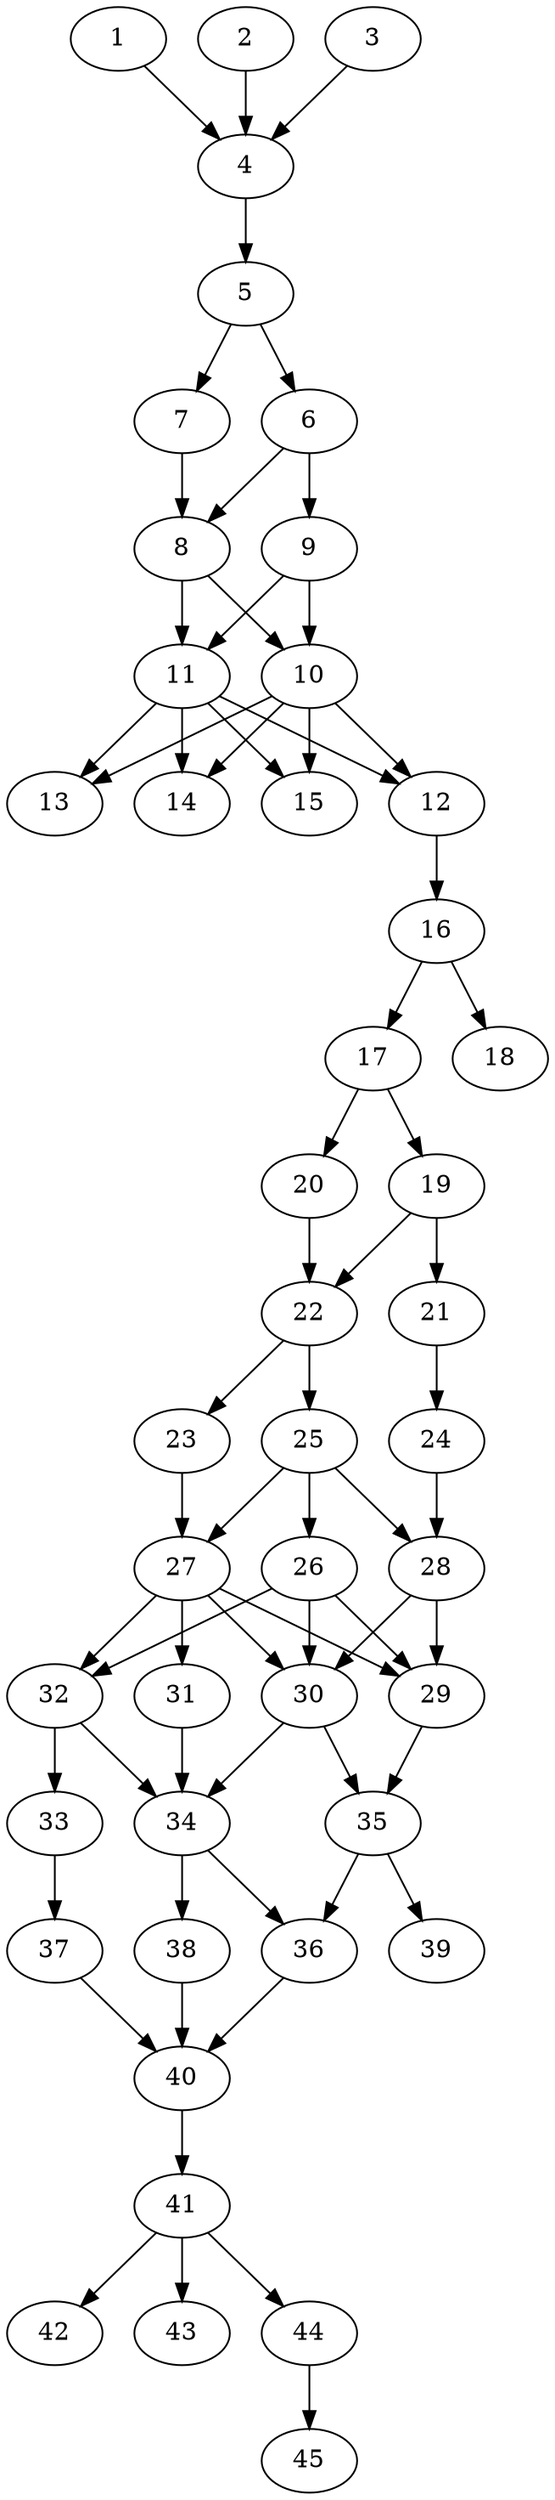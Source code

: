 // DAG automatically generated by daggen at Thu Oct  3 14:07:24 2019
// ./daggen --dot -n 45 --ccr 0.5 --fat 0.3 --regular 0.5 --density 0.7 --mindata 5242880 --maxdata 52428800 
digraph G {
  1 [size="47071232", alpha="0.01", expect_size="23535616"] 
  1 -> 4 [size ="23535616"]
  2 [size="65257472", alpha="0.11", expect_size="32628736"] 
  2 -> 4 [size ="32628736"]
  3 [size="22394880", alpha="0.19", expect_size="11197440"] 
  3 -> 4 [size ="11197440"]
  4 [size="10715136", alpha="0.14", expect_size="5357568"] 
  4 -> 5 [size ="5357568"]
  5 [size="14485504", alpha="0.18", expect_size="7242752"] 
  5 -> 6 [size ="7242752"]
  5 -> 7 [size ="7242752"]
  6 [size="36798464", alpha="0.15", expect_size="18399232"] 
  6 -> 8 [size ="18399232"]
  6 -> 9 [size ="18399232"]
  7 [size="38219776", alpha="0.01", expect_size="19109888"] 
  7 -> 8 [size ="19109888"]
  8 [size="68929536", alpha="0.12", expect_size="34464768"] 
  8 -> 10 [size ="34464768"]
  8 -> 11 [size ="34464768"]
  9 [size="61503488", alpha="0.12", expect_size="30751744"] 
  9 -> 10 [size ="30751744"]
  9 -> 11 [size ="30751744"]
  10 [size="68130816", alpha="0.06", expect_size="34065408"] 
  10 -> 12 [size ="34065408"]
  10 -> 13 [size ="34065408"]
  10 -> 14 [size ="34065408"]
  10 -> 15 [size ="34065408"]
  11 [size="81743872", alpha="0.16", expect_size="40871936"] 
  11 -> 12 [size ="40871936"]
  11 -> 13 [size ="40871936"]
  11 -> 14 [size ="40871936"]
  11 -> 15 [size ="40871936"]
  12 [size="84307968", alpha="0.18", expect_size="42153984"] 
  12 -> 16 [size ="42153984"]
  13 [size="41981952", alpha="0.15", expect_size="20990976"] 
  14 [size="36030464", alpha="0.11", expect_size="18015232"] 
  15 [size="102258688", alpha="0.07", expect_size="51129344"] 
  16 [size="90484736", alpha="0.07", expect_size="45242368"] 
  16 -> 17 [size ="45242368"]
  16 -> 18 [size ="45242368"]
  17 [size="65556480", alpha="0.17", expect_size="32778240"] 
  17 -> 19 [size ="32778240"]
  17 -> 20 [size ="32778240"]
  18 [size="71315456", alpha="0.02", expect_size="35657728"] 
  19 [size="35139584", alpha="0.17", expect_size="17569792"] 
  19 -> 21 [size ="17569792"]
  19 -> 22 [size ="17569792"]
  20 [size="92219392", alpha="0.14", expect_size="46109696"] 
  20 -> 22 [size ="46109696"]
  21 [size="27932672", alpha="0.18", expect_size="13966336"] 
  21 -> 24 [size ="13966336"]
  22 [size="103245824", alpha="0.14", expect_size="51622912"] 
  22 -> 23 [size ="51622912"]
  22 -> 25 [size ="51622912"]
  23 [size="93071360", alpha="0.13", expect_size="46535680"] 
  23 -> 27 [size ="46535680"]
  24 [size="70486016", alpha="0.11", expect_size="35243008"] 
  24 -> 28 [size ="35243008"]
  25 [size="26044416", alpha="0.11", expect_size="13022208"] 
  25 -> 26 [size ="13022208"]
  25 -> 27 [size ="13022208"]
  25 -> 28 [size ="13022208"]
  26 [size="57464832", alpha="0.15", expect_size="28732416"] 
  26 -> 29 [size ="28732416"]
  26 -> 30 [size ="28732416"]
  26 -> 32 [size ="28732416"]
  27 [size="91287552", alpha="0.06", expect_size="45643776"] 
  27 -> 29 [size ="45643776"]
  27 -> 30 [size ="45643776"]
  27 -> 31 [size ="45643776"]
  27 -> 32 [size ="45643776"]
  28 [size="79468544", alpha="0.09", expect_size="39734272"] 
  28 -> 29 [size ="39734272"]
  28 -> 30 [size ="39734272"]
  29 [size="87005184", alpha="0.03", expect_size="43502592"] 
  29 -> 35 [size ="43502592"]
  30 [size="74692608", alpha="0.10", expect_size="37346304"] 
  30 -> 34 [size ="37346304"]
  30 -> 35 [size ="37346304"]
  31 [size="46194688", alpha="0.11", expect_size="23097344"] 
  31 -> 34 [size ="23097344"]
  32 [size="38096896", alpha="0.08", expect_size="19048448"] 
  32 -> 33 [size ="19048448"]
  32 -> 34 [size ="19048448"]
  33 [size="10799104", alpha="0.12", expect_size="5399552"] 
  33 -> 37 [size ="5399552"]
  34 [size="70582272", alpha="0.01", expect_size="35291136"] 
  34 -> 36 [size ="35291136"]
  34 -> 38 [size ="35291136"]
  35 [size="28936192", alpha="0.09", expect_size="14468096"] 
  35 -> 36 [size ="14468096"]
  35 -> 39 [size ="14468096"]
  36 [size="78602240", alpha="0.15", expect_size="39301120"] 
  36 -> 40 [size ="39301120"]
  37 [size="57151488", alpha="0.12", expect_size="28575744"] 
  37 -> 40 [size ="28575744"]
  38 [size="86691840", alpha="0.02", expect_size="43345920"] 
  38 -> 40 [size ="43345920"]
  39 [size="36923392", alpha="0.17", expect_size="18461696"] 
  40 [size="53233664", alpha="0.10", expect_size="26616832"] 
  40 -> 41 [size ="26616832"]
  41 [size="98899968", alpha="0.06", expect_size="49449984"] 
  41 -> 42 [size ="49449984"]
  41 -> 43 [size ="49449984"]
  41 -> 44 [size ="49449984"]
  42 [size="56434688", alpha="0.02", expect_size="28217344"] 
  43 [size="94031872", alpha="0.15", expect_size="47015936"] 
  44 [size="54446080", alpha="0.01", expect_size="27223040"] 
  44 -> 45 [size ="27223040"]
  45 [size="57593856", alpha="0.11", expect_size="28796928"] 
}
